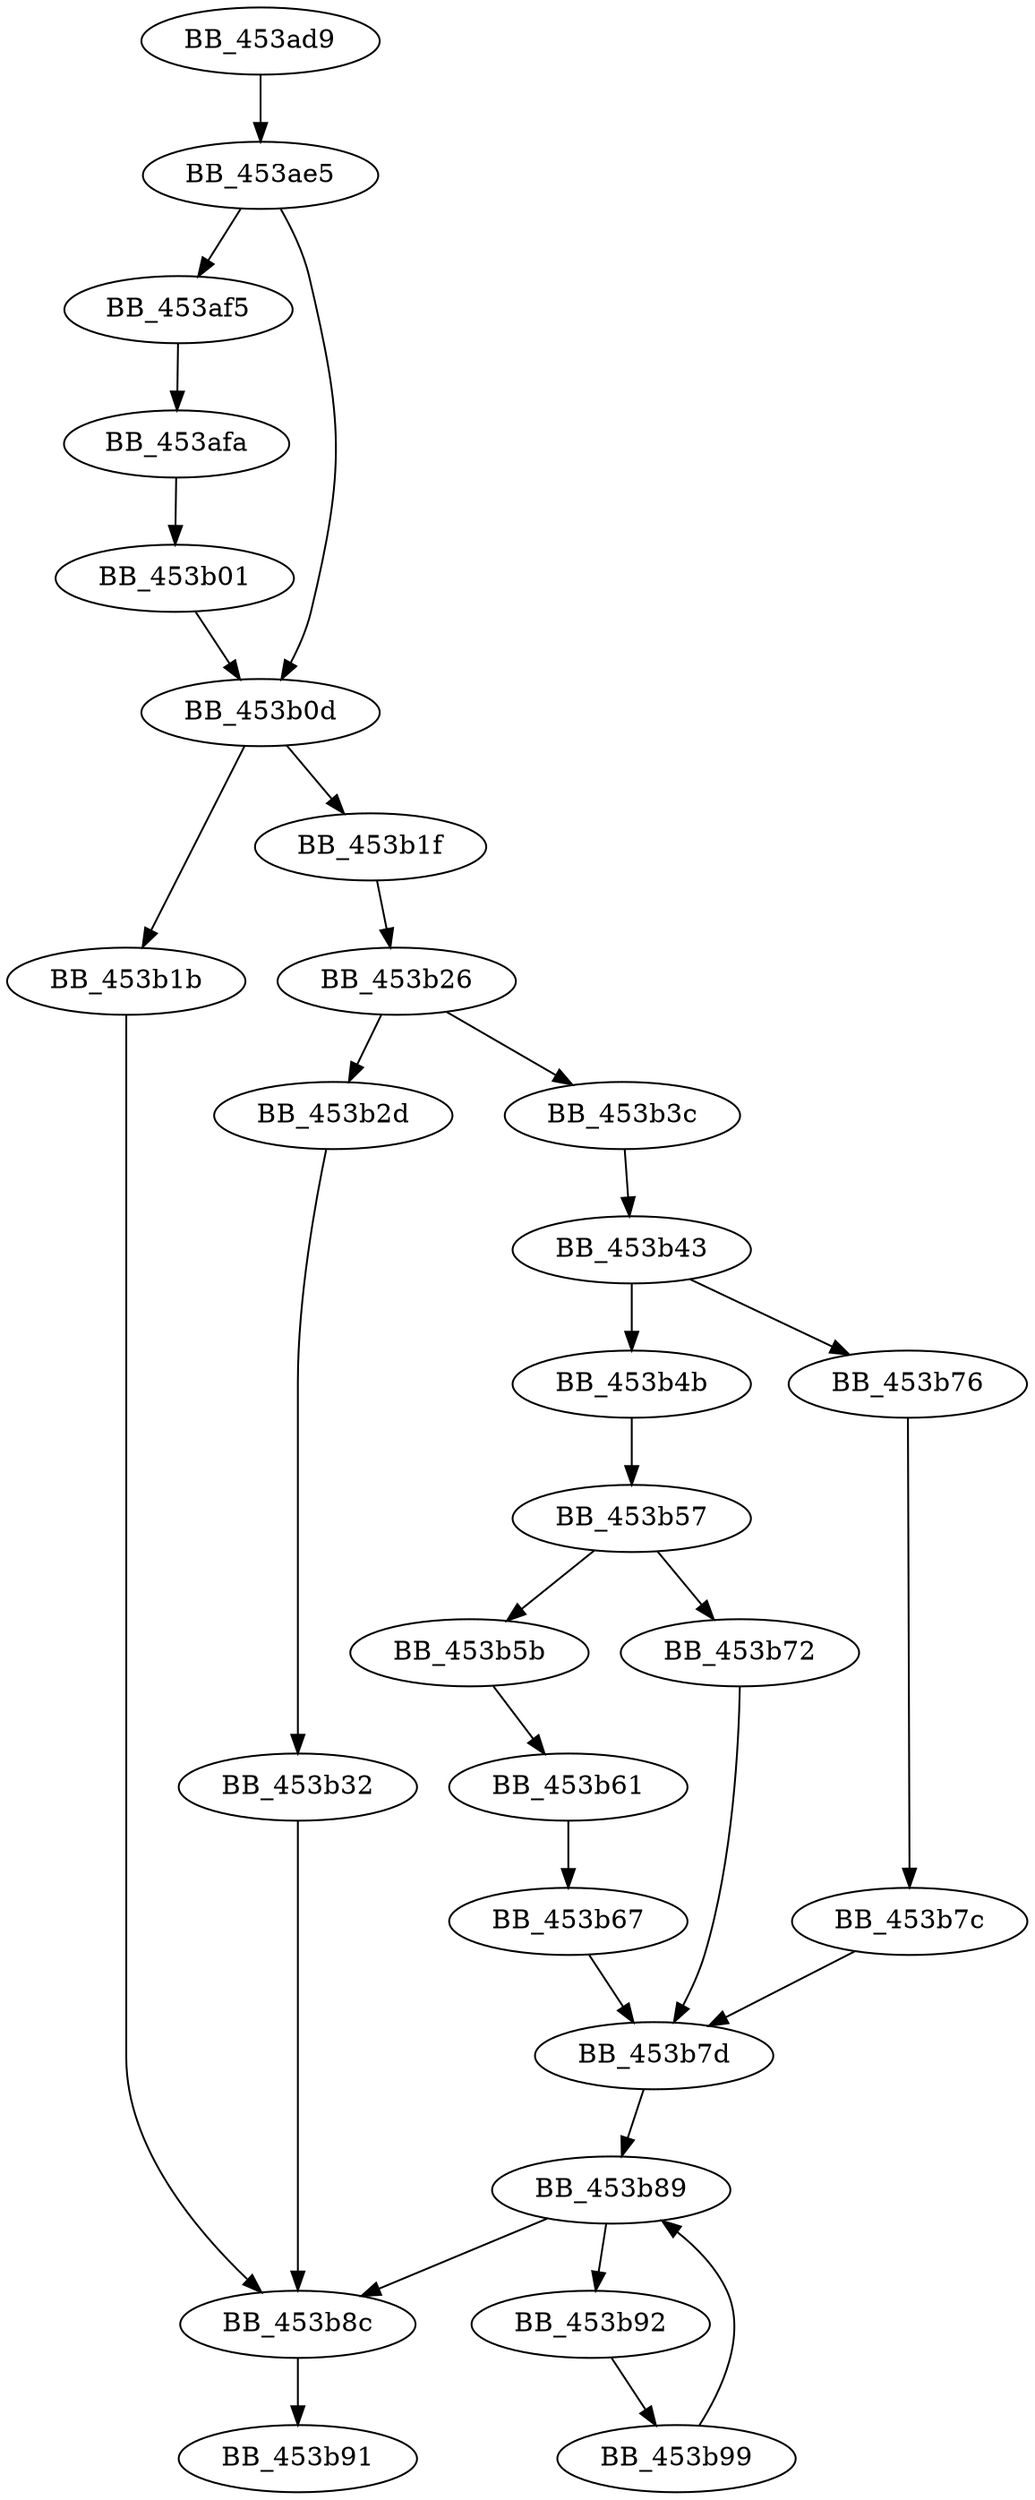 DiGraph sub_453AD9{
BB_453ad9->BB_453ae5
BB_453ae5->BB_453af5
BB_453ae5->BB_453b0d
BB_453af5->BB_453afa
BB_453afa->BB_453b01
BB_453b01->BB_453b0d
BB_453b0d->BB_453b1b
BB_453b0d->BB_453b1f
BB_453b1b->BB_453b8c
BB_453b1f->BB_453b26
BB_453b26->BB_453b2d
BB_453b26->BB_453b3c
BB_453b2d->BB_453b32
BB_453b32->BB_453b8c
BB_453b3c->BB_453b43
BB_453b43->BB_453b4b
BB_453b43->BB_453b76
BB_453b4b->BB_453b57
BB_453b57->BB_453b5b
BB_453b57->BB_453b72
BB_453b5b->BB_453b61
BB_453b61->BB_453b67
BB_453b67->BB_453b7d
BB_453b72->BB_453b7d
BB_453b76->BB_453b7c
BB_453b7c->BB_453b7d
BB_453b7d->BB_453b89
BB_453b89->BB_453b8c
BB_453b89->BB_453b92
BB_453b8c->BB_453b91
BB_453b92->BB_453b99
BB_453b99->BB_453b89
}
